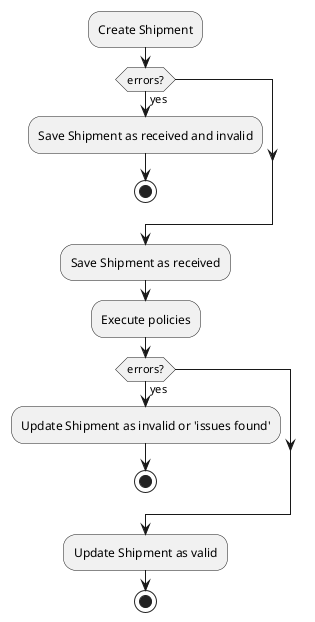 @startuml

:Create Shipment;

if (errors?) then (yes)
  :Save Shipment as received and invalid;
  stop
endif

:Save Shipment as received;

:Execute policies;
if (errors?) then (yes)
  :Update Shipment as invalid or 'issues found';
  stop
endif

:Update Shipment as valid;

stop
@enduml